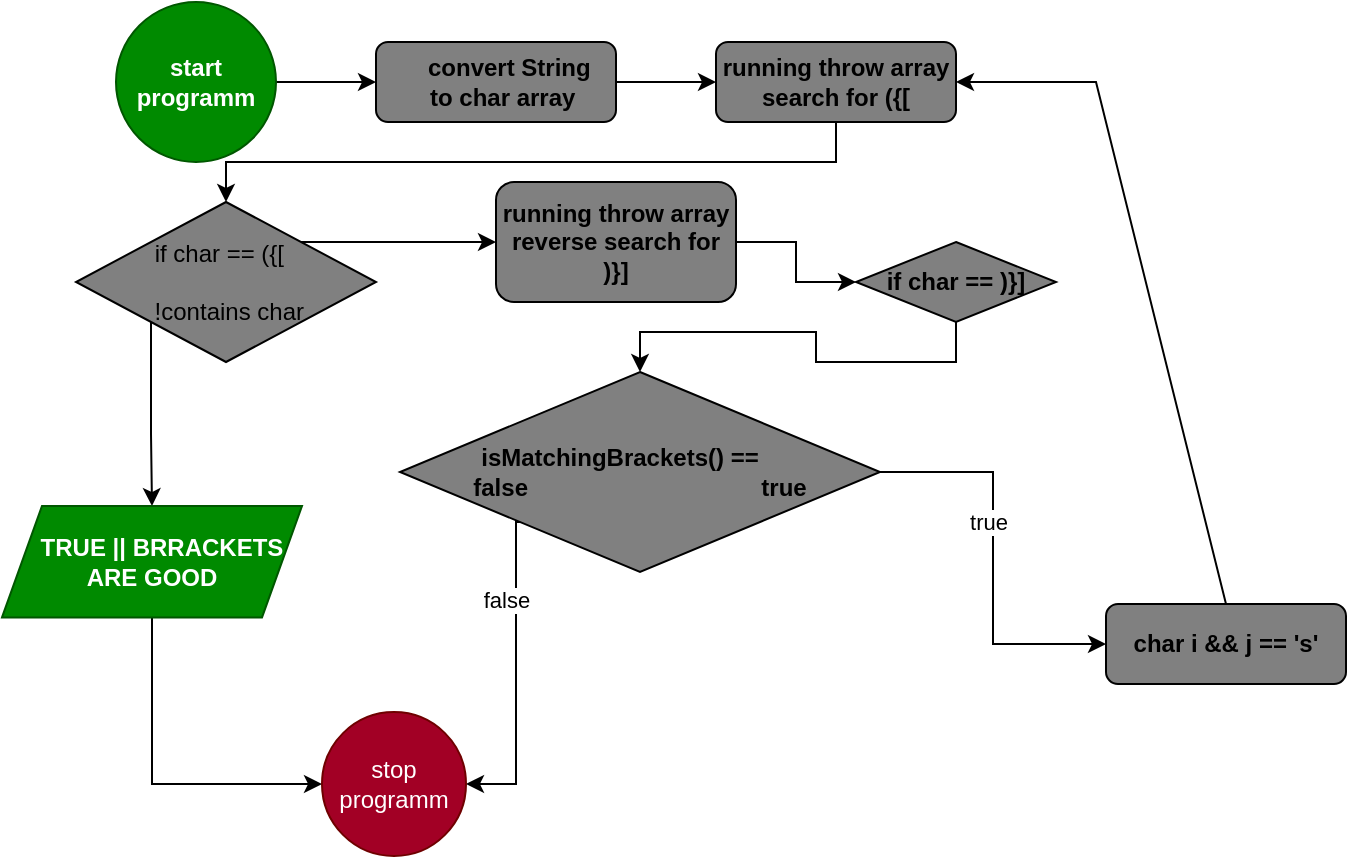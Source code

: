 <mxfile version="20.5.3" type="embed"><diagram id="AYRRz6_bfFTV4ZAb6w4Y" name="Page-1"><mxGraphModel dx="837" dy="511" grid="0" gridSize="10" guides="1" tooltips="1" connect="1" arrows="1" fold="1" page="0" pageScale="1" pageWidth="850" pageHeight="1100" math="0" shadow="0"><root><mxCell id="0"/><mxCell id="1" parent="0"/><mxCell id="9" style="edgeStyle=orthogonalEdgeStyle;rounded=0;orthogonalLoop=1;jettySize=auto;html=1;exitX=1;exitY=0.5;exitDx=0;exitDy=0;entryX=0;entryY=0.5;entryDx=0;entryDy=0;" parent="1" source="2" target="4" edge="1"><mxGeometry relative="1" as="geometry"/></mxCell><mxCell id="2" value="&lt;b&gt;start programm&lt;/b&gt;" style="ellipse;whiteSpace=wrap;html=1;aspect=fixed;fillColor=#008a00;fontColor=#ffffff;strokeColor=#005700;" parent="1" vertex="1"><mxGeometry x="100" y="20" width="80" height="80" as="geometry"/></mxCell><mxCell id="10" style="edgeStyle=orthogonalEdgeStyle;rounded=0;orthogonalLoop=1;jettySize=auto;html=1;exitX=1;exitY=0.5;exitDx=0;exitDy=0;entryX=0;entryY=0.5;entryDx=0;entryDy=0;" parent="1" source="4" target="6" edge="1"><mxGeometry relative="1" as="geometry"/></mxCell><mxCell id="4" value="&lt;b&gt;&amp;nbsp; &amp;nbsp; &amp;nbsp; &amp;nbsp;convert String&amp;nbsp; &amp;nbsp; &amp;nbsp; to char array&lt;/b&gt;" style="rounded=1;whiteSpace=wrap;html=1;fillColor=#808080;" parent="1" vertex="1"><mxGeometry x="230" y="40" width="120" height="40" as="geometry"/></mxCell><mxCell id="22" style="edgeStyle=orthogonalEdgeStyle;rounded=0;orthogonalLoop=1;jettySize=auto;html=1;exitX=1;exitY=0;exitDx=0;exitDy=0;entryX=0;entryY=0.5;entryDx=0;entryDy=0;" parent="1" source="5" target="7" edge="1"><mxGeometry relative="1" as="geometry"/></mxCell><mxCell id="24" style="edgeStyle=orthogonalEdgeStyle;rounded=0;orthogonalLoop=1;jettySize=auto;html=1;exitX=0;exitY=1;exitDx=0;exitDy=0;entryX=0.5;entryY=0;entryDx=0;entryDy=0;" parent="1" source="5" target="25" edge="1"><mxGeometry relative="1" as="geometry"><mxPoint x="118" y="240" as="targetPoint"/></mxGeometry></mxCell><mxCell id="5" value="&amp;nbsp; &amp;nbsp; &amp;nbsp; &amp;nbsp; &amp;nbsp; &amp;nbsp;if char == ({[&amp;nbsp; &amp;nbsp; &amp;nbsp; &amp;nbsp; &amp;nbsp; &amp;nbsp; &amp;nbsp; &amp;nbsp; &amp;nbsp; &amp;nbsp; &amp;nbsp; &amp;nbsp; &amp;nbsp; &amp;nbsp; &amp;nbsp; &amp;nbsp; &amp;nbsp; &amp;nbsp; &amp;nbsp; &amp;nbsp; &amp;nbsp; &amp;nbsp; &amp;nbsp;!contains char" style="rhombus;whiteSpace=wrap;html=1;fillColor=#808080;" parent="1" vertex="1"><mxGeometry x="80" y="120" width="150" height="80" as="geometry"/></mxCell><mxCell id="11" style="edgeStyle=orthogonalEdgeStyle;rounded=0;orthogonalLoop=1;jettySize=auto;html=1;exitX=0.5;exitY=1;exitDx=0;exitDy=0;entryX=0.5;entryY=0;entryDx=0;entryDy=0;" parent="1" source="6" target="5" edge="1"><mxGeometry relative="1" as="geometry"/></mxCell><mxCell id="6" value="&lt;b&gt;running throw array search for ({[&lt;/b&gt;" style="rounded=1;whiteSpace=wrap;html=1;fillColor=#808080;" parent="1" vertex="1"><mxGeometry x="400" y="40" width="120" height="40" as="geometry"/></mxCell><mxCell id="14" style="edgeStyle=orthogonalEdgeStyle;rounded=0;orthogonalLoop=1;jettySize=auto;html=1;exitX=1;exitY=0.5;exitDx=0;exitDy=0;entryX=0;entryY=0.5;entryDx=0;entryDy=0;" parent="1" source="7" target="13" edge="1"><mxGeometry relative="1" as="geometry"/></mxCell><mxCell id="7" value="&lt;b&gt;running throw array reverse search for )}]&lt;/b&gt;" style="whiteSpace=wrap;html=1;fillColor=#808080;rounded=1;" parent="1" vertex="1"><mxGeometry x="290" y="110" width="120" height="60" as="geometry"/></mxCell><mxCell id="26" style="edgeStyle=orthogonalEdgeStyle;rounded=0;orthogonalLoop=1;jettySize=auto;html=1;exitX=0.5;exitY=1;exitDx=0;exitDy=0;entryX=0.5;entryY=0;entryDx=0;entryDy=0;" parent="1" source="13" target="17" edge="1"><mxGeometry relative="1" as="geometry"/></mxCell><mxCell id="13" value="&lt;b&gt;if char == )}]&lt;/b&gt;" style="rhombus;whiteSpace=wrap;html=1;fillColor=#808080;" parent="1" vertex="1"><mxGeometry x="470" y="140" width="100" height="40" as="geometry"/></mxCell><mxCell id="15" value="&lt;b&gt;char i &amp;amp;&amp;amp; j == 's'&lt;/b&gt;" style="rounded=1;whiteSpace=wrap;html=1;fillColor=#808080;" parent="1" vertex="1"><mxGeometry x="595" y="321" width="120" height="40" as="geometry"/></mxCell><mxCell id="18" style="edgeStyle=orthogonalEdgeStyle;rounded=0;orthogonalLoop=1;jettySize=auto;html=1;exitX=1;exitY=0.5;exitDx=0;exitDy=0;entryX=0;entryY=0.5;entryDx=0;entryDy=0;" parent="1" source="17" target="15" edge="1"><mxGeometry relative="1" as="geometry"/></mxCell><mxCell id="37" value="true" style="edgeLabel;html=1;align=center;verticalAlign=middle;resizable=0;points=[];" vertex="1" connectable="0" parent="18"><mxGeometry x="-0.182" y="-3" relative="1" as="geometry"><mxPoint as="offset"/></mxGeometry></mxCell><mxCell id="33" style="edgeStyle=orthogonalEdgeStyle;rounded=0;orthogonalLoop=1;jettySize=auto;html=1;exitX=0;exitY=1;exitDx=0;exitDy=0;entryX=1;entryY=0.5;entryDx=0;entryDy=0;" parent="1" source="17" target="27" edge="1"><mxGeometry relative="1" as="geometry"><mxPoint x="300" y="414" as="targetPoint"/><Array as="points"><mxPoint x="300" y="411"/></Array></mxGeometry></mxCell><mxCell id="36" value="false" style="edgeLabel;html=1;align=center;verticalAlign=middle;resizable=0;points=[];" vertex="1" connectable="0" parent="33"><mxGeometry x="-0.487" y="-5" relative="1" as="geometry"><mxPoint as="offset"/></mxGeometry></mxCell><mxCell id="17" value="&lt;b&gt;&amp;nbsp; &amp;nbsp; &amp;nbsp; &amp;nbsp; &amp;nbsp; &amp;nbsp;isMatchingBrackets() ==&amp;nbsp; &amp;nbsp; &amp;nbsp; &amp;nbsp; &amp;nbsp; &amp;nbsp; &amp;nbsp; &amp;nbsp; &amp;nbsp; false&amp;nbsp; &amp;nbsp; &amp;nbsp; &amp;nbsp; &amp;nbsp; &amp;nbsp; &amp;nbsp; &amp;nbsp; &amp;nbsp; &amp;nbsp; &amp;nbsp; &amp;nbsp; &amp;nbsp; &amp;nbsp; &amp;nbsp; &amp;nbsp; &amp;nbsp; &amp;nbsp;true&lt;/b&gt;" style="rhombus;whiteSpace=wrap;html=1;fillColor=#808080;" parent="1" vertex="1"><mxGeometry x="242" y="205" width="240" height="100" as="geometry"/></mxCell><mxCell id="21" value="" style="endArrow=classic;html=1;rounded=0;entryX=1;entryY=0.5;entryDx=0;entryDy=0;exitX=0.5;exitY=0;exitDx=0;exitDy=0;" parent="1" source="15" target="6" edge="1"><mxGeometry width="50" height="50" relative="1" as="geometry"><mxPoint x="580" y="80" as="sourcePoint"/><mxPoint x="620" y="50" as="targetPoint"/><Array as="points"><mxPoint x="590" y="60"/></Array></mxGeometry></mxCell><mxCell id="29" style="edgeStyle=orthogonalEdgeStyle;rounded=0;orthogonalLoop=1;jettySize=auto;html=1;exitX=0.5;exitY=1;exitDx=0;exitDy=0;entryX=0;entryY=0.5;entryDx=0;entryDy=0;" parent="1" source="25" target="27" edge="1"><mxGeometry relative="1" as="geometry"><mxPoint x="166" y="422" as="targetPoint"/><Array as="points"><mxPoint x="118" y="411"/></Array></mxGeometry></mxCell><mxCell id="25" value="&lt;b&gt;&amp;nbsp; &amp;nbsp;TRUE || BRRACKETS ARE GOOD&lt;/b&gt;" style="shape=parallelogram;perimeter=parallelogramPerimeter;whiteSpace=wrap;html=1;fixedSize=1;fillColor=#008a00;fontColor=#ffffff;strokeColor=#005700;" parent="1" vertex="1"><mxGeometry x="43" y="272" width="150" height="55.71" as="geometry"/></mxCell><mxCell id="27" value="stop programm" style="ellipse;whiteSpace=wrap;html=1;aspect=fixed;fillColor=#a20025;fontColor=#ffffff;strokeColor=#6F0000;" parent="1" vertex="1"><mxGeometry x="203" y="375" width="72" height="72" as="geometry"/></mxCell></root></mxGraphModel></diagram></mxfile>